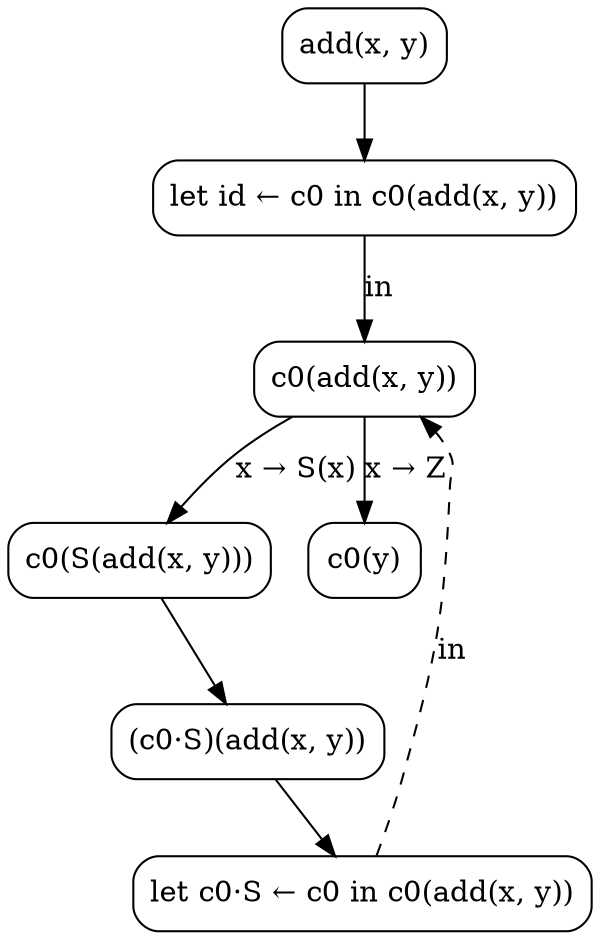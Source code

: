digraph {
  node [shape=box, style=rounded];

  C0 [label="add(x, y)"];
  L1 [label="let id ← c0 in c0(add(x, y))"];
  C0 -> L1;
  G1 [label="c0(add(x, y))"];
  L1 -> G1 [label="in"];
  C1 [label="c0(S(add(x, y)))"];
  G1 -> C1 [label="x → S(x)"];
  C2 [label="(c0·S)(add(x, y))"];
  C1 -> C2;
  L2 [label="let c0·S ← c0 in c0(add(x, y))"];
  C2 -> L2;
  L2 -> G1 [label="in", style=dashed];
  C3 [label="c0(y)"];
  G1 -> C3 [label="x → Z"];
}
